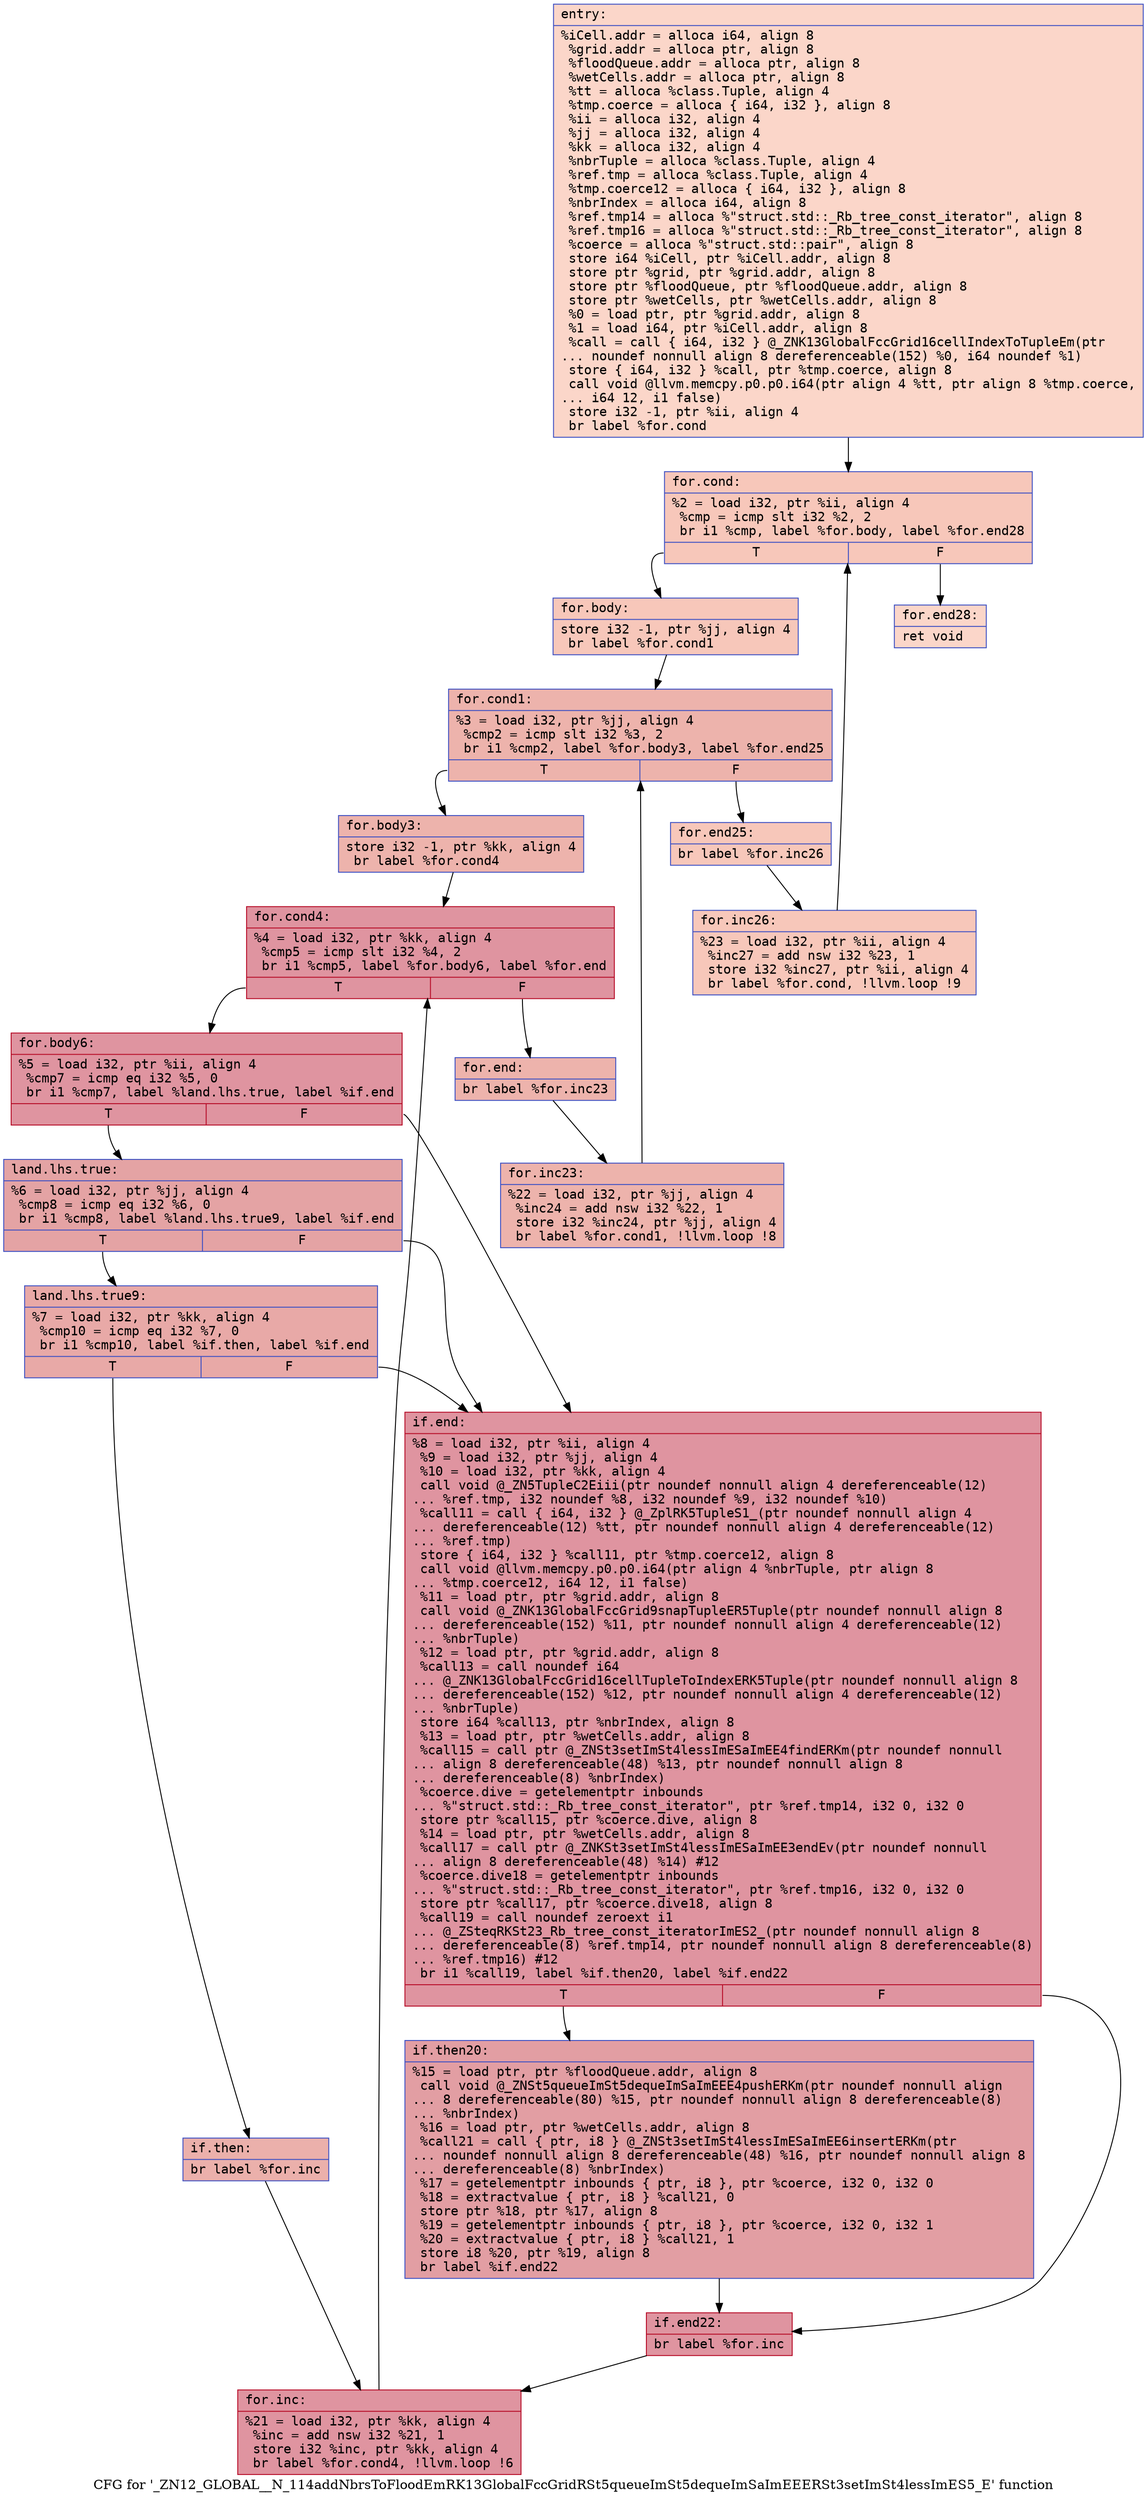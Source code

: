 digraph "CFG for '_ZN12_GLOBAL__N_114addNbrsToFloodEmRK13GlobalFccGridRSt5queueImSt5dequeImSaImEEERSt3setImSt4lessImES5_E' function" {
	label="CFG for '_ZN12_GLOBAL__N_114addNbrsToFloodEmRK13GlobalFccGridRSt5queueImSt5dequeImSaImEEERSt3setImSt4lessImES5_E' function";

	Node0x560dc9fb6160 [shape=record,color="#3d50c3ff", style=filled, fillcolor="#f6a38570" fontname="Courier",label="{entry:\l|  %iCell.addr = alloca i64, align 8\l  %grid.addr = alloca ptr, align 8\l  %floodQueue.addr = alloca ptr, align 8\l  %wetCells.addr = alloca ptr, align 8\l  %tt = alloca %class.Tuple, align 4\l  %tmp.coerce = alloca \{ i64, i32 \}, align 8\l  %ii = alloca i32, align 4\l  %jj = alloca i32, align 4\l  %kk = alloca i32, align 4\l  %nbrTuple = alloca %class.Tuple, align 4\l  %ref.tmp = alloca %class.Tuple, align 4\l  %tmp.coerce12 = alloca \{ i64, i32 \}, align 8\l  %nbrIndex = alloca i64, align 8\l  %ref.tmp14 = alloca %\"struct.std::_Rb_tree_const_iterator\", align 8\l  %ref.tmp16 = alloca %\"struct.std::_Rb_tree_const_iterator\", align 8\l  %coerce = alloca %\"struct.std::pair\", align 8\l  store i64 %iCell, ptr %iCell.addr, align 8\l  store ptr %grid, ptr %grid.addr, align 8\l  store ptr %floodQueue, ptr %floodQueue.addr, align 8\l  store ptr %wetCells, ptr %wetCells.addr, align 8\l  %0 = load ptr, ptr %grid.addr, align 8\l  %1 = load i64, ptr %iCell.addr, align 8\l  %call = call \{ i64, i32 \} @_ZNK13GlobalFccGrid16cellIndexToTupleEm(ptr\l... noundef nonnull align 8 dereferenceable(152) %0, i64 noundef %1)\l  store \{ i64, i32 \} %call, ptr %tmp.coerce, align 8\l  call void @llvm.memcpy.p0.p0.i64(ptr align 4 %tt, ptr align 8 %tmp.coerce,\l... i64 12, i1 false)\l  store i32 -1, ptr %ii, align 4\l  br label %for.cond\l}"];
	Node0x560dc9fb6160 -> Node0x560dc9fb7560[tooltip="entry -> for.cond\nProbability 100.00%" ];
	Node0x560dc9fb7560 [shape=record,color="#3d50c3ff", style=filled, fillcolor="#ec7f6370" fontname="Courier",label="{for.cond:\l|  %2 = load i32, ptr %ii, align 4\l  %cmp = icmp slt i32 %2, 2\l  br i1 %cmp, label %for.body, label %for.end28\l|{<s0>T|<s1>F}}"];
	Node0x560dc9fb7560:s0 -> Node0x560dc9fb76c0[tooltip="for.cond -> for.body\nProbability 96.88%" ];
	Node0x560dc9fb7560:s1 -> Node0x560dc9fb6650[tooltip="for.cond -> for.end28\nProbability 3.12%" ];
	Node0x560dc9fb76c0 [shape=record,color="#3d50c3ff", style=filled, fillcolor="#ec7f6370" fontname="Courier",label="{for.body:\l|  store i32 -1, ptr %jj, align 4\l  br label %for.cond1\l}"];
	Node0x560dc9fb76c0 -> Node0x560dc9fb7b00[tooltip="for.body -> for.cond1\nProbability 100.00%" ];
	Node0x560dc9fb7b00 [shape=record,color="#3d50c3ff", style=filled, fillcolor="#d6524470" fontname="Courier",label="{for.cond1:\l|  %3 = load i32, ptr %jj, align 4\l  %cmp2 = icmp slt i32 %3, 2\l  br i1 %cmp2, label %for.body3, label %for.end25\l|{<s0>T|<s1>F}}"];
	Node0x560dc9fb7b00:s0 -> Node0x560dc9fb7c90[tooltip="for.cond1 -> for.body3\nProbability 96.88%" ];
	Node0x560dc9fb7b00:s1 -> Node0x560dc9fb7d10[tooltip="for.cond1 -> for.end25\nProbability 3.12%" ];
	Node0x560dc9fb7c90 [shape=record,color="#3d50c3ff", style=filled, fillcolor="#d6524470" fontname="Courier",label="{for.body3:\l|  store i32 -1, ptr %kk, align 4\l  br label %for.cond4\l}"];
	Node0x560dc9fb7c90 -> Node0x560dc9fb7f40[tooltip="for.body3 -> for.cond4\nProbability 100.00%" ];
	Node0x560dc9fb7f40 [shape=record,color="#b70d28ff", style=filled, fillcolor="#b70d2870" fontname="Courier",label="{for.cond4:\l|  %4 = load i32, ptr %kk, align 4\l  %cmp5 = icmp slt i32 %4, 2\l  br i1 %cmp5, label %for.body6, label %for.end\l|{<s0>T|<s1>F}}"];
	Node0x560dc9fb7f40:s0 -> Node0x560dc9fb8160[tooltip="for.cond4 -> for.body6\nProbability 96.88%" ];
	Node0x560dc9fb7f40:s1 -> Node0x560dc9fb81e0[tooltip="for.cond4 -> for.end\nProbability 3.12%" ];
	Node0x560dc9fb8160 [shape=record,color="#b70d28ff", style=filled, fillcolor="#b70d2870" fontname="Courier",label="{for.body6:\l|  %5 = load i32, ptr %ii, align 4\l  %cmp7 = icmp eq i32 %5, 0\l  br i1 %cmp7, label %land.lhs.true, label %if.end\l|{<s0>T|<s1>F}}"];
	Node0x560dc9fb8160:s0 -> Node0x560dc9fb8490[tooltip="for.body6 -> land.lhs.true\nProbability 37.50%" ];
	Node0x560dc9fb8160:s1 -> Node0x560dc9fb8510[tooltip="for.body6 -> if.end\nProbability 62.50%" ];
	Node0x560dc9fb8490 [shape=record,color="#3d50c3ff", style=filled, fillcolor="#c32e3170" fontname="Courier",label="{land.lhs.true:\l|  %6 = load i32, ptr %jj, align 4\l  %cmp8 = icmp eq i32 %6, 0\l  br i1 %cmp8, label %land.lhs.true9, label %if.end\l|{<s0>T|<s1>F}}"];
	Node0x560dc9fb8490:s0 -> Node0x560dc9fb87c0[tooltip="land.lhs.true -> land.lhs.true9\nProbability 37.50%" ];
	Node0x560dc9fb8490:s1 -> Node0x560dc9fb8510[tooltip="land.lhs.true -> if.end\nProbability 62.50%" ];
	Node0x560dc9fb87c0 [shape=record,color="#3d50c3ff", style=filled, fillcolor="#ca3b3770" fontname="Courier",label="{land.lhs.true9:\l|  %7 = load i32, ptr %kk, align 4\l  %cmp10 = icmp eq i32 %7, 0\l  br i1 %cmp10, label %if.then, label %if.end\l|{<s0>T|<s1>F}}"];
	Node0x560dc9fb87c0:s0 -> Node0x560dc9fb8a20[tooltip="land.lhs.true9 -> if.then\nProbability 37.50%" ];
	Node0x560dc9fb87c0:s1 -> Node0x560dc9fb8510[tooltip="land.lhs.true9 -> if.end\nProbability 62.50%" ];
	Node0x560dc9fb8a20 [shape=record,color="#3d50c3ff", style=filled, fillcolor="#d24b4070" fontname="Courier",label="{if.then:\l|  br label %for.inc\l}"];
	Node0x560dc9fb8a20 -> Node0x560dc9fb8b40[tooltip="if.then -> for.inc\nProbability 100.00%" ];
	Node0x560dc9fb8510 [shape=record,color="#b70d28ff", style=filled, fillcolor="#b70d2870" fontname="Courier",label="{if.end:\l|  %8 = load i32, ptr %ii, align 4\l  %9 = load i32, ptr %jj, align 4\l  %10 = load i32, ptr %kk, align 4\l  call void @_ZN5TupleC2Eiii(ptr noundef nonnull align 4 dereferenceable(12)\l... %ref.tmp, i32 noundef %8, i32 noundef %9, i32 noundef %10)\l  %call11 = call \{ i64, i32 \} @_ZplRK5TupleS1_(ptr noundef nonnull align 4\l... dereferenceable(12) %tt, ptr noundef nonnull align 4 dereferenceable(12)\l... %ref.tmp)\l  store \{ i64, i32 \} %call11, ptr %tmp.coerce12, align 8\l  call void @llvm.memcpy.p0.p0.i64(ptr align 4 %nbrTuple, ptr align 8\l... %tmp.coerce12, i64 12, i1 false)\l  %11 = load ptr, ptr %grid.addr, align 8\l  call void @_ZNK13GlobalFccGrid9snapTupleER5Tuple(ptr noundef nonnull align 8\l... dereferenceable(152) %11, ptr noundef nonnull align 4 dereferenceable(12)\l... %nbrTuple)\l  %12 = load ptr, ptr %grid.addr, align 8\l  %call13 = call noundef i64\l... @_ZNK13GlobalFccGrid16cellTupleToIndexERK5Tuple(ptr noundef nonnull align 8\l... dereferenceable(152) %12, ptr noundef nonnull align 4 dereferenceable(12)\l... %nbrTuple)\l  store i64 %call13, ptr %nbrIndex, align 8\l  %13 = load ptr, ptr %wetCells.addr, align 8\l  %call15 = call ptr @_ZNSt3setImSt4lessImESaImEE4findERKm(ptr noundef nonnull\l... align 8 dereferenceable(48) %13, ptr noundef nonnull align 8\l... dereferenceable(8) %nbrIndex)\l  %coerce.dive = getelementptr inbounds\l... %\"struct.std::_Rb_tree_const_iterator\", ptr %ref.tmp14, i32 0, i32 0\l  store ptr %call15, ptr %coerce.dive, align 8\l  %14 = load ptr, ptr %wetCells.addr, align 8\l  %call17 = call ptr @_ZNKSt3setImSt4lessImESaImEE3endEv(ptr noundef nonnull\l... align 8 dereferenceable(48) %14) #12\l  %coerce.dive18 = getelementptr inbounds\l... %\"struct.std::_Rb_tree_const_iterator\", ptr %ref.tmp16, i32 0, i32 0\l  store ptr %call17, ptr %coerce.dive18, align 8\l  %call19 = call noundef zeroext i1\l... @_ZSteqRKSt23_Rb_tree_const_iteratorImES2_(ptr noundef nonnull align 8\l... dereferenceable(8) %ref.tmp14, ptr noundef nonnull align 8 dereferenceable(8)\l... %ref.tmp16) #12\l  br i1 %call19, label %if.then20, label %if.end22\l|{<s0>T|<s1>F}}"];
	Node0x560dc9fb8510:s0 -> Node0x560dc9fb7740[tooltip="if.end -> if.then20\nProbability 50.00%" ];
	Node0x560dc9fb8510:s1 -> Node0x560dc9fb7820[tooltip="if.end -> if.end22\nProbability 50.00%" ];
	Node0x560dc9fb7740 [shape=record,color="#3d50c3ff", style=filled, fillcolor="#be242e70" fontname="Courier",label="{if.then20:\l|  %15 = load ptr, ptr %floodQueue.addr, align 8\l  call void @_ZNSt5queueImSt5dequeImSaImEEE4pushERKm(ptr noundef nonnull align\l... 8 dereferenceable(80) %15, ptr noundef nonnull align 8 dereferenceable(8)\l... %nbrIndex)\l  %16 = load ptr, ptr %wetCells.addr, align 8\l  %call21 = call \{ ptr, i8 \} @_ZNSt3setImSt4lessImESaImEE6insertERKm(ptr\l... noundef nonnull align 8 dereferenceable(48) %16, ptr noundef nonnull align 8\l... dereferenceable(8) %nbrIndex)\l  %17 = getelementptr inbounds \{ ptr, i8 \}, ptr %coerce, i32 0, i32 0\l  %18 = extractvalue \{ ptr, i8 \} %call21, 0\l  store ptr %18, ptr %17, align 8\l  %19 = getelementptr inbounds \{ ptr, i8 \}, ptr %coerce, i32 0, i32 1\l  %20 = extractvalue \{ ptr, i8 \} %call21, 1\l  store i8 %20, ptr %19, align 8\l  br label %if.end22\l}"];
	Node0x560dc9fb7740 -> Node0x560dc9fb7820[tooltip="if.then20 -> if.end22\nProbability 100.00%" ];
	Node0x560dc9fb7820 [shape=record,color="#b70d28ff", style=filled, fillcolor="#b70d2870" fontname="Courier",label="{if.end22:\l|  br label %for.inc\l}"];
	Node0x560dc9fb7820 -> Node0x560dc9fb8b40[tooltip="if.end22 -> for.inc\nProbability 100.00%" ];
	Node0x560dc9fb8b40 [shape=record,color="#b70d28ff", style=filled, fillcolor="#b70d2870" fontname="Courier",label="{for.inc:\l|  %21 = load i32, ptr %kk, align 4\l  %inc = add nsw i32 %21, 1\l  store i32 %inc, ptr %kk, align 4\l  br label %for.cond4, !llvm.loop !6\l}"];
	Node0x560dc9fb8b40 -> Node0x560dc9fb7f40[tooltip="for.inc -> for.cond4\nProbability 100.00%" ];
	Node0x560dc9fb81e0 [shape=record,color="#3d50c3ff", style=filled, fillcolor="#d6524470" fontname="Courier",label="{for.end:\l|  br label %for.inc23\l}"];
	Node0x560dc9fb81e0 -> Node0x560dc9fbb5b0[tooltip="for.end -> for.inc23\nProbability 100.00%" ];
	Node0x560dc9fbb5b0 [shape=record,color="#3d50c3ff", style=filled, fillcolor="#d6524470" fontname="Courier",label="{for.inc23:\l|  %22 = load i32, ptr %jj, align 4\l  %inc24 = add nsw i32 %22, 1\l  store i32 %inc24, ptr %jj, align 4\l  br label %for.cond1, !llvm.loop !8\l}"];
	Node0x560dc9fbb5b0 -> Node0x560dc9fb7b00[tooltip="for.inc23 -> for.cond1\nProbability 100.00%" ];
	Node0x560dc9fb7d10 [shape=record,color="#3d50c3ff", style=filled, fillcolor="#ec7f6370" fontname="Courier",label="{for.end25:\l|  br label %for.inc26\l}"];
	Node0x560dc9fb7d10 -> Node0x560dc9fbba00[tooltip="for.end25 -> for.inc26\nProbability 100.00%" ];
	Node0x560dc9fbba00 [shape=record,color="#3d50c3ff", style=filled, fillcolor="#ec7f6370" fontname="Courier",label="{for.inc26:\l|  %23 = load i32, ptr %ii, align 4\l  %inc27 = add nsw i32 %23, 1\l  store i32 %inc27, ptr %ii, align 4\l  br label %for.cond, !llvm.loop !9\l}"];
	Node0x560dc9fbba00 -> Node0x560dc9fb7560[tooltip="for.inc26 -> for.cond\nProbability 100.00%" ];
	Node0x560dc9fb6650 [shape=record,color="#3d50c3ff", style=filled, fillcolor="#f6a38570" fontname="Courier",label="{for.end28:\l|  ret void\l}"];
}
